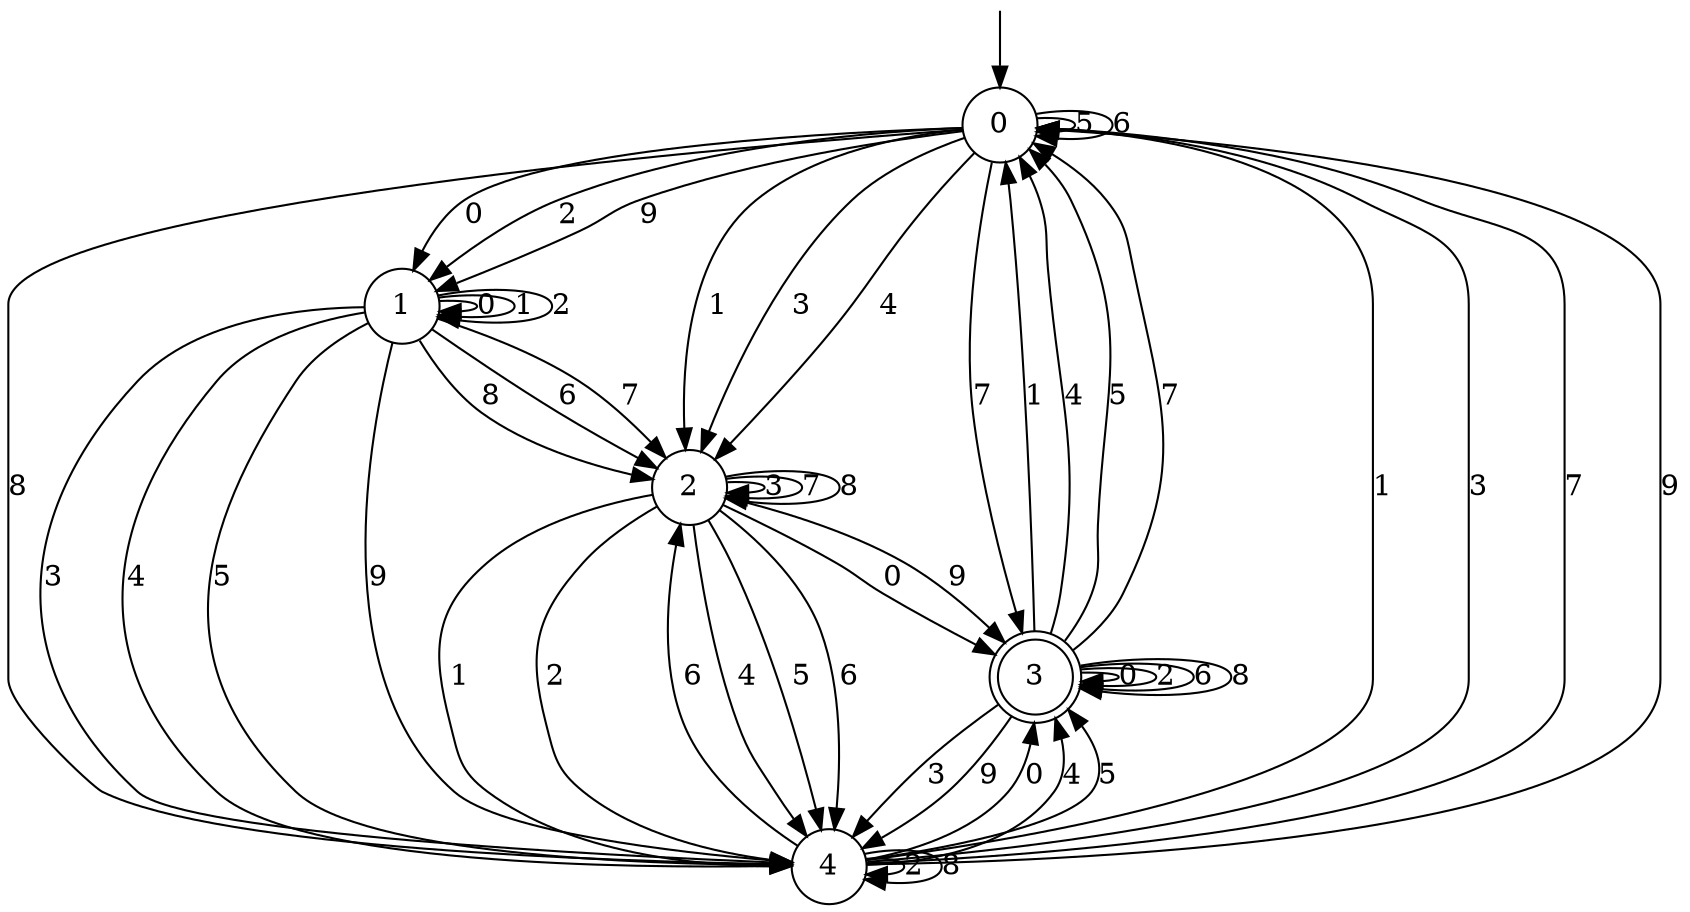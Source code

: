 digraph g {

	s0 [shape="circle" label="0"];
	s1 [shape="circle" label="1"];
	s2 [shape="circle" label="2"];
	s3 [shape="doublecircle" label="3"];
	s4 [shape="circle" label="4"];
	s0 -> s1 [label="0"];
	s0 -> s2 [label="1"];
	s0 -> s1 [label="2"];
	s0 -> s2 [label="3"];
	s0 -> s2 [label="4"];
	s0 -> s0 [label="5"];
	s0 -> s0 [label="6"];
	s0 -> s3 [label="7"];
	s0 -> s4 [label="8"];
	s0 -> s1 [label="9"];
	s1 -> s1 [label="0"];
	s1 -> s1 [label="1"];
	s1 -> s1 [label="2"];
	s1 -> s4 [label="3"];
	s1 -> s4 [label="4"];
	s1 -> s4 [label="5"];
	s1 -> s2 [label="6"];
	s1 -> s2 [label="7"];
	s1 -> s2 [label="8"];
	s1 -> s4 [label="9"];
	s2 -> s3 [label="0"];
	s2 -> s4 [label="1"];
	s2 -> s4 [label="2"];
	s2 -> s2 [label="3"];
	s2 -> s4 [label="4"];
	s2 -> s4 [label="5"];
	s2 -> s4 [label="6"];
	s2 -> s2 [label="7"];
	s2 -> s2 [label="8"];
	s2 -> s3 [label="9"];
	s3 -> s3 [label="0"];
	s3 -> s0 [label="1"];
	s3 -> s3 [label="2"];
	s3 -> s4 [label="3"];
	s3 -> s0 [label="4"];
	s3 -> s0 [label="5"];
	s3 -> s3 [label="6"];
	s3 -> s0 [label="7"];
	s3 -> s3 [label="8"];
	s3 -> s4 [label="9"];
	s4 -> s3 [label="0"];
	s4 -> s0 [label="1"];
	s4 -> s4 [label="2"];
	s4 -> s0 [label="3"];
	s4 -> s3 [label="4"];
	s4 -> s3 [label="5"];
	s4 -> s2 [label="6"];
	s4 -> s0 [label="7"];
	s4 -> s4 [label="8"];
	s4 -> s0 [label="9"];

__start0 [label="" shape="none" width="0" height="0"];
__start0 -> s0;

}
